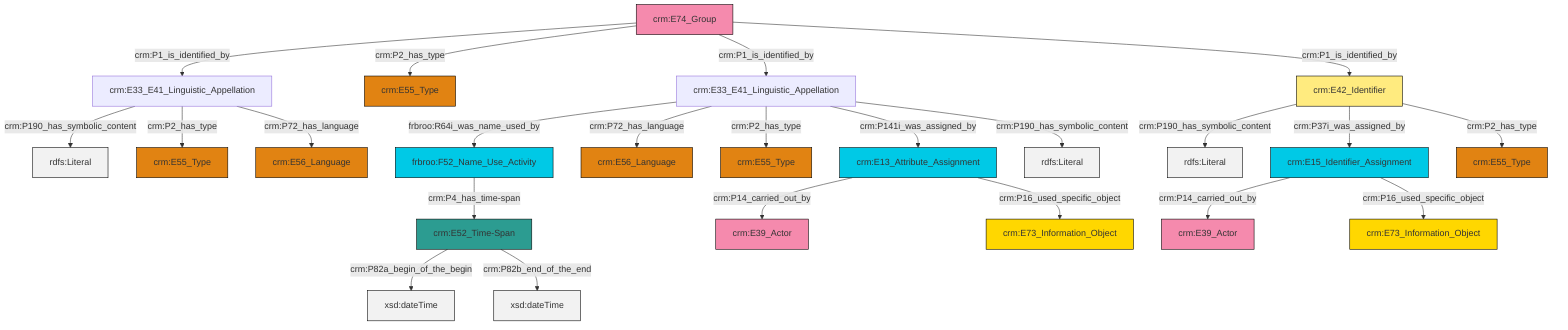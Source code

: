 graph TD
classDef Literal fill:#f2f2f2,stroke:#000000;
classDef CRM_Entity fill:#FFFFFF,stroke:#000000;
classDef Temporal_Entity fill:#00C9E6, stroke:#000000;
classDef Type fill:#E18312, stroke:#000000;
classDef Time-Span fill:#2C9C91, stroke:#000000;
classDef Appellation fill:#FFEB7F, stroke:#000000;
classDef Place fill:#008836, stroke:#000000;
classDef Persistent_Item fill:#B266B2, stroke:#000000;
classDef Conceptual_Object fill:#FFD700, stroke:#000000;
classDef Physical_Thing fill:#D2B48C, stroke:#000000;
classDef Actor fill:#f58aad, stroke:#000000;
classDef PC_Classes fill:#4ce600, stroke:#000000;
classDef Multi fill:#cccccc,stroke:#000000;

0["crm:E13_Attribute_Assignment"]:::Temporal_Entity -->|crm:P14_carried_out_by| 1["crm:E39_Actor"]:::Actor
2["crm:E74_Group"]:::Actor -->|crm:P1_is_identified_by| 3["crm:E33_E41_Linguistic_Appellation"]:::Default
4["crm:E42_Identifier"]:::Appellation -->|crm:P190_has_symbolic_content| 5[rdfs:Literal]:::Literal
8["crm:E52_Time-Span"]:::Time-Span -->|crm:P82a_begin_of_the_begin| 12[xsd:dateTime]:::Literal
17["crm:E15_Identifier_Assignment"]:::Temporal_Entity -->|crm:P14_carried_out_by| 6["crm:E39_Actor"]:::Actor
10["crm:E33_E41_Linguistic_Appellation"]:::Default -->|frbroo:R64i_was_name_used_by| 20["frbroo:F52_Name_Use_Activity"]:::Temporal_Entity
4["crm:E42_Identifier"]:::Appellation -->|crm:P37i_was_assigned_by| 17["crm:E15_Identifier_Assignment"]:::Temporal_Entity
20["frbroo:F52_Name_Use_Activity"]:::Temporal_Entity -->|crm:P4_has_time-span| 8["crm:E52_Time-Span"]:::Time-Span
3["crm:E33_E41_Linguistic_Appellation"]:::Default -->|crm:P190_has_symbolic_content| 21[rdfs:Literal]:::Literal
17["crm:E15_Identifier_Assignment"]:::Temporal_Entity -->|crm:P16_used_specific_object| 18["crm:E73_Information_Object"]:::Conceptual_Object
3["crm:E33_E41_Linguistic_Appellation"]:::Default -->|crm:P2_has_type| 13["crm:E55_Type"]:::Type
2["crm:E74_Group"]:::Actor -->|crm:P2_has_type| 26["crm:E55_Type"]:::Type
3["crm:E33_E41_Linguistic_Appellation"]:::Default -->|crm:P72_has_language| 30["crm:E56_Language"]:::Type
0["crm:E13_Attribute_Assignment"]:::Temporal_Entity -->|crm:P16_used_specific_object| 22["crm:E73_Information_Object"]:::Conceptual_Object
2["crm:E74_Group"]:::Actor -->|crm:P1_is_identified_by| 10["crm:E33_E41_Linguistic_Appellation"]:::Default
10["crm:E33_E41_Linguistic_Appellation"]:::Default -->|crm:P72_has_language| 24["crm:E56_Language"]:::Type
4["crm:E42_Identifier"]:::Appellation -->|crm:P2_has_type| 28["crm:E55_Type"]:::Type
10["crm:E33_E41_Linguistic_Appellation"]:::Default -->|crm:P2_has_type| 15["crm:E55_Type"]:::Type
8["crm:E52_Time-Span"]:::Time-Span -->|crm:P82b_end_of_the_end| 38[xsd:dateTime]:::Literal
10["crm:E33_E41_Linguistic_Appellation"]:::Default -->|crm:P141i_was_assigned_by| 0["crm:E13_Attribute_Assignment"]:::Temporal_Entity
2["crm:E74_Group"]:::Actor -->|crm:P1_is_identified_by| 4["crm:E42_Identifier"]:::Appellation
10["crm:E33_E41_Linguistic_Appellation"]:::Default -->|crm:P190_has_symbolic_content| 39[rdfs:Literal]:::Literal